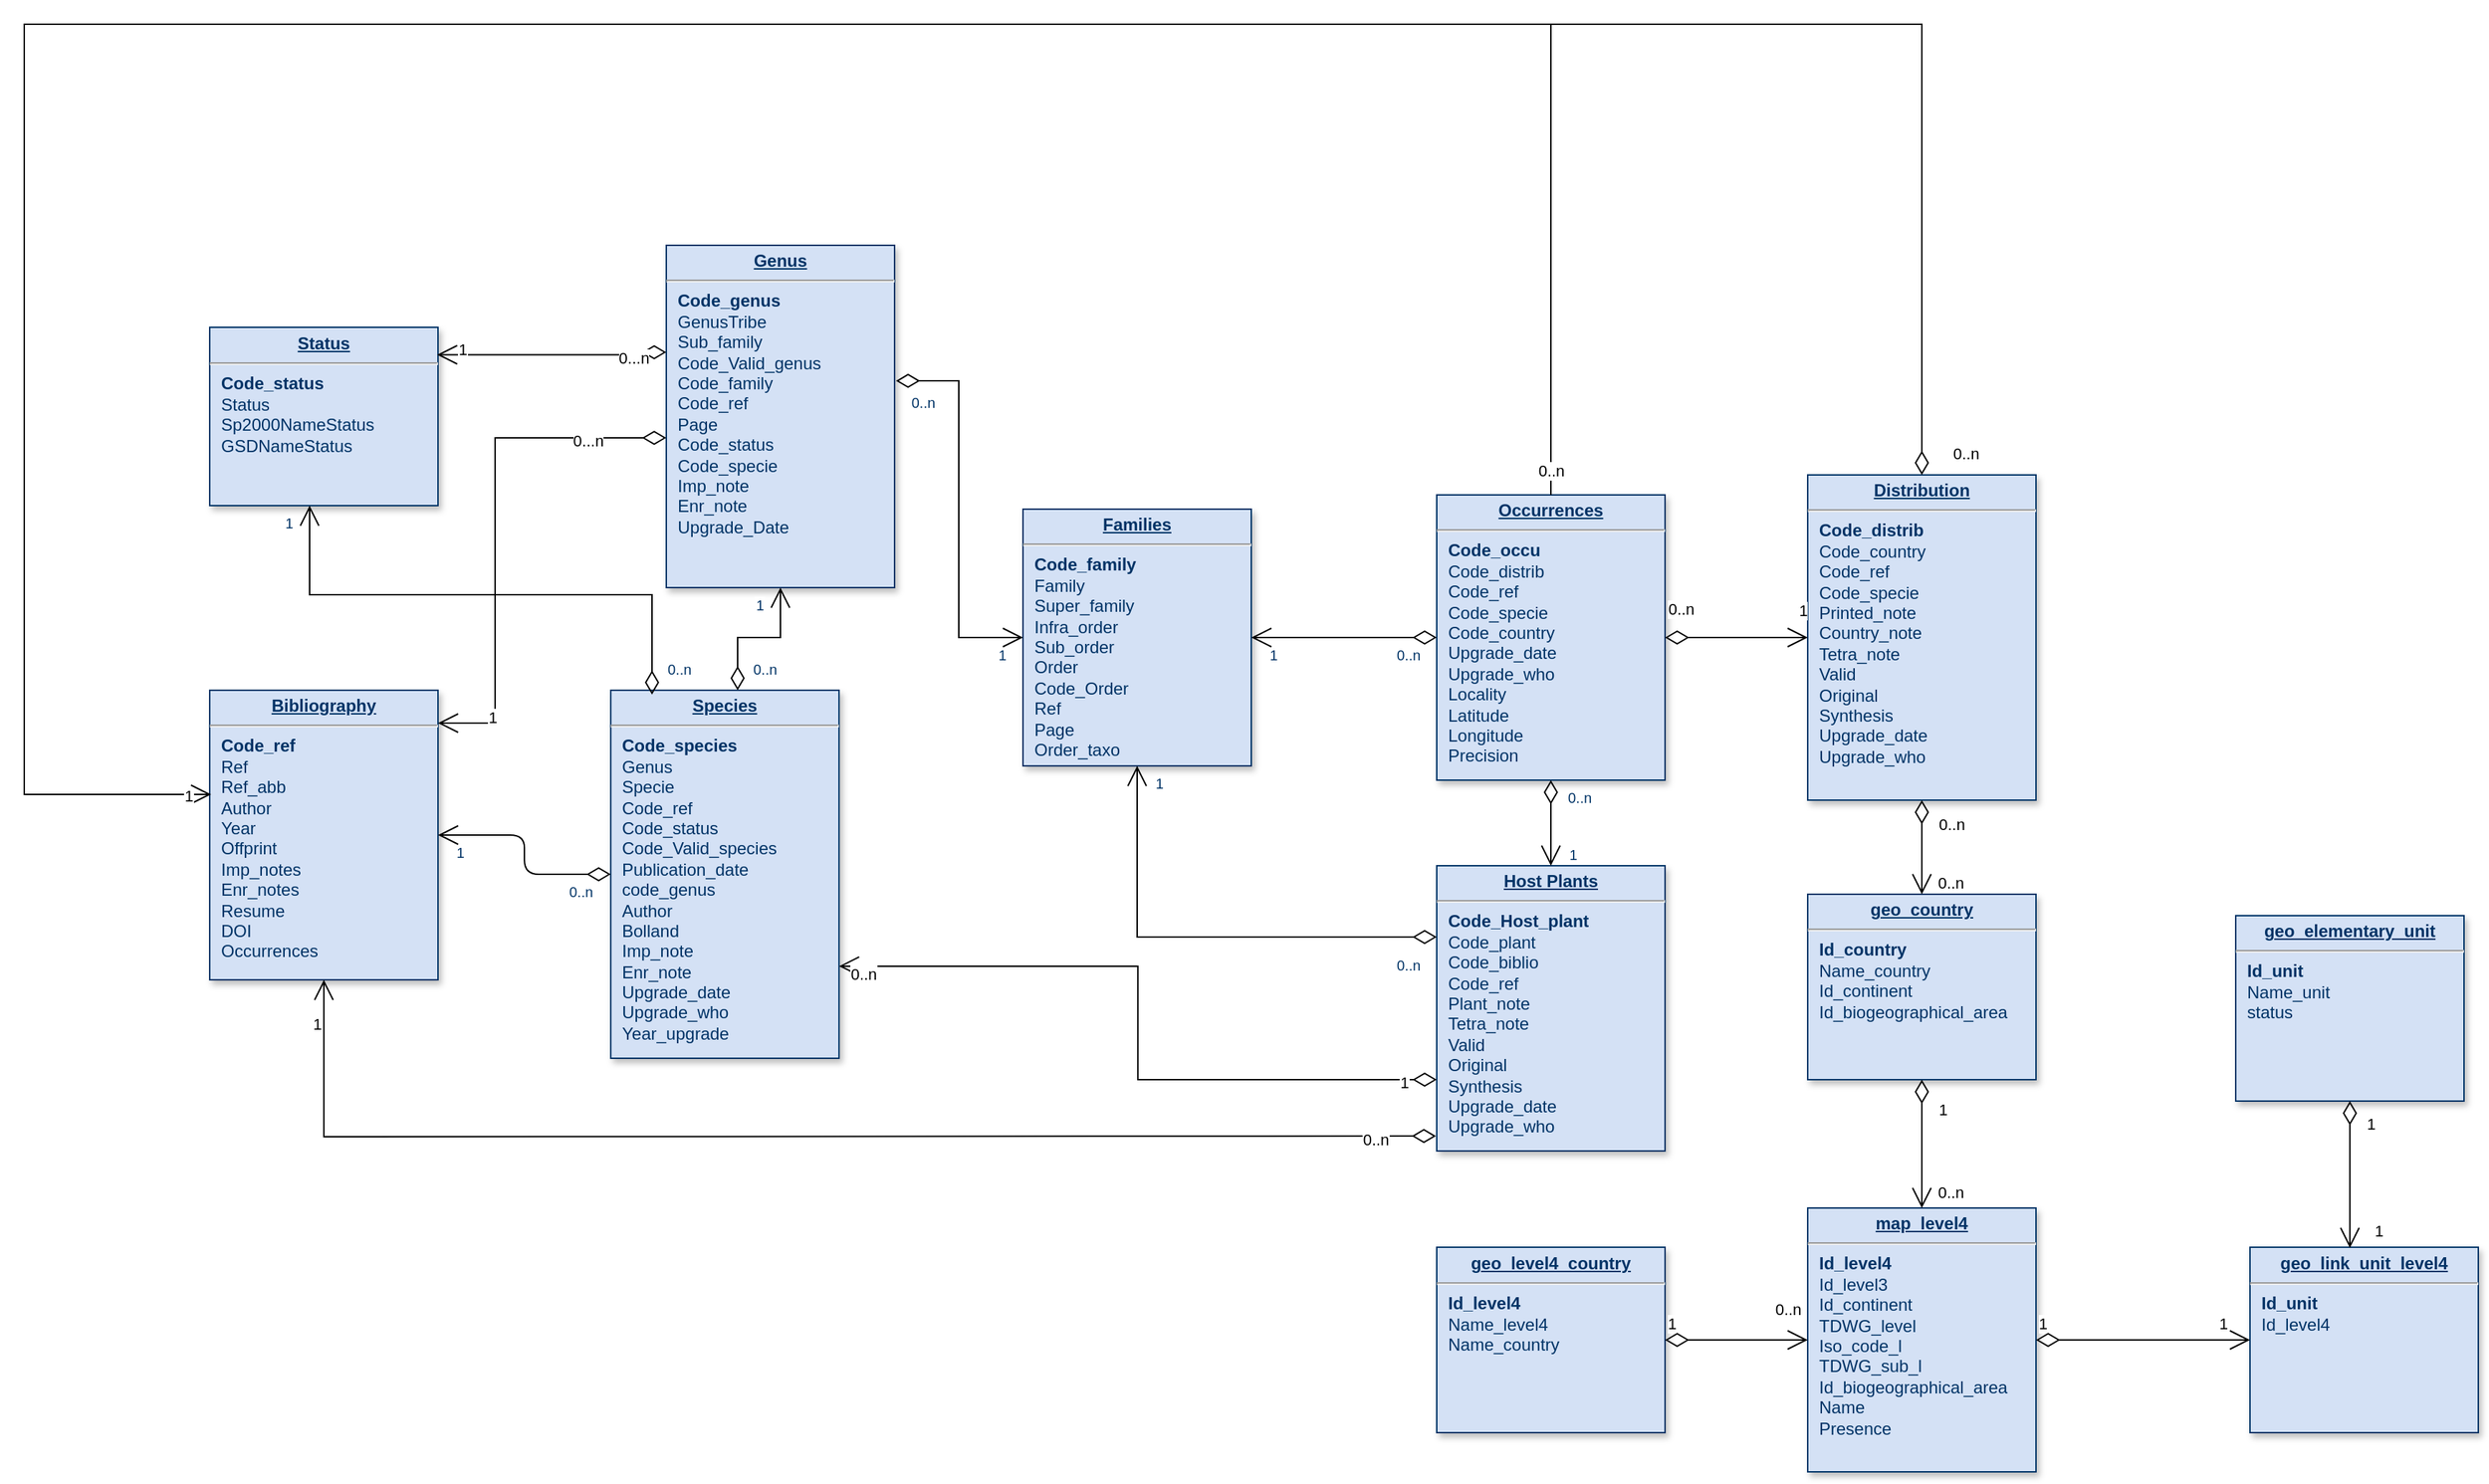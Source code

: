 <mxfile version="18.0.1" type="device"><diagram name="Page-1" id="efa7a0a1-bf9b-a30e-e6df-94a7791c09e9"><mxGraphModel dx="1422" dy="835" grid="1" gridSize="10" guides="1" tooltips="1" connect="1" arrows="1" fold="1" page="1" pageScale="1" pageWidth="826" pageHeight="1169" background="none" math="0" shadow="0"><root><mxCell id="0"/><mxCell id="1" parent="0"/><mxCell id="20" value="&lt;p style=&quot;margin: 0px ; margin-top: 4px ; text-align: center ; text-decoration: underline&quot;&gt;&lt;strong&gt;Status&lt;/strong&gt;&lt;/p&gt;&lt;hr&gt;&lt;p style=&quot;margin: 0px ; margin-left: 8px&quot;&gt;&lt;b&gt;Code_status&lt;/b&gt;&lt;/p&gt;&lt;p style=&quot;margin: 0px ; margin-left: 8px&quot;&gt;Status&lt;/p&gt;&lt;p style=&quot;margin: 0px ; margin-left: 8px&quot;&gt;Sp2000NameStatus&lt;/p&gt;&lt;p style=&quot;margin: 0px ; margin-left: 8px&quot;&gt;GSDNameStatus&lt;/p&gt;" style="verticalAlign=top;align=left;overflow=fill;fontSize=12;fontFamily=Helvetica;html=1;strokeColor=#003366;shadow=1;fillColor=#D4E1F5;fontColor=#003366" parent="1" vertex="1"><mxGeometry x="310.0" y="302.5" width="160" height="125" as="geometry"/></mxCell><mxCell id="22" value="&lt;p style=&quot;margin: 0px ; margin-top: 4px ; text-align: center ; text-decoration: underline&quot;&gt;&lt;b&gt;Families&lt;/b&gt;&lt;/p&gt;&lt;hr&gt;&lt;p style=&quot;margin: 0px ; margin-left: 8px&quot;&gt;&lt;b&gt;Code_family&lt;/b&gt;&lt;/p&gt;&lt;p style=&quot;margin: 0px ; margin-left: 8px&quot;&gt;Family&lt;/p&gt;&lt;p style=&quot;margin: 0px ; margin-left: 8px&quot;&gt;Super_family&lt;/p&gt;&lt;p style=&quot;margin: 0px ; margin-left: 8px&quot;&gt;Infra_order&lt;/p&gt;&lt;p style=&quot;margin: 0px ; margin-left: 8px&quot;&gt;Sub_order&lt;/p&gt;&lt;p style=&quot;margin: 0px ; margin-left: 8px&quot;&gt;Order&lt;/p&gt;&lt;p style=&quot;margin: 0px ; margin-left: 8px&quot;&gt;Code_Order&lt;/p&gt;&lt;p style=&quot;margin: 0px ; margin-left: 8px&quot;&gt;Ref&lt;/p&gt;&lt;p style=&quot;margin: 0px ; margin-left: 8px&quot;&gt;Page&lt;/p&gt;&lt;p style=&quot;margin: 0px ; margin-left: 8px&quot;&gt;Order_taxo&lt;/p&gt;" style="verticalAlign=top;align=left;overflow=fill;fontSize=12;fontFamily=Helvetica;html=1;strokeColor=#003366;shadow=1;fillColor=#D4E1F5;fontColor=#003366" parent="1" vertex="1"><mxGeometry x="880.0" y="430" width="160.0" height="180" as="geometry"/></mxCell><mxCell id="24" value="&lt;p style=&quot;margin: 0px ; margin-top: 4px ; text-align: center ; text-decoration: underline&quot;&gt;&lt;strong&gt;Bibliography&lt;/strong&gt;&lt;/p&gt;&lt;hr&gt;&lt;p style=&quot;margin: 0px ; margin-left: 8px&quot;&gt;&lt;b&gt;Code_ref&lt;/b&gt;&lt;/p&gt;&lt;p style=&quot;margin: 0px ; margin-left: 8px&quot;&gt;Ref&lt;/p&gt;&lt;p style=&quot;margin: 0px ; margin-left: 8px&quot;&gt;Ref_abb&lt;/p&gt;&lt;p style=&quot;margin: 0px ; margin-left: 8px&quot;&gt;Author&lt;/p&gt;&lt;p style=&quot;margin: 0px ; margin-left: 8px&quot;&gt;Year&lt;/p&gt;&lt;p style=&quot;margin: 0px ; margin-left: 8px&quot;&gt;Offprint&lt;/p&gt;&lt;p style=&quot;margin: 0px ; margin-left: 8px&quot;&gt;Imp_notes&lt;/p&gt;&lt;p style=&quot;margin: 0px ; margin-left: 8px&quot;&gt;Enr_notes&lt;/p&gt;&lt;p style=&quot;margin: 0px ; margin-left: 8px&quot;&gt;Resume&lt;/p&gt;&lt;p style=&quot;margin: 0px ; margin-left: 8px&quot;&gt;DOI&lt;/p&gt;&lt;p style=&quot;margin: 0px ; margin-left: 8px&quot;&gt;Occurrences&lt;/p&gt;&lt;p style=&quot;margin: 0px ; margin-left: 8px&quot;&gt;&lt;br&gt;&lt;/p&gt;&lt;p style=&quot;margin: 0px ; margin-left: 8px&quot;&gt;&lt;br&gt;&lt;/p&gt;" style="verticalAlign=top;align=left;overflow=fill;fontSize=12;fontFamily=Helvetica;html=1;strokeColor=#003366;shadow=1;fillColor=#D4E1F5;fontColor=#003366" parent="1" vertex="1"><mxGeometry x="310" y="556.96" width="160" height="203.04" as="geometry"/></mxCell><mxCell id="26" value="&lt;p style=&quot;margin: 0px ; margin-top: 4px ; text-align: center ; text-decoration: underline&quot;&gt;&lt;strong&gt;Host Plants&lt;/strong&gt;&lt;/p&gt;&lt;hr&gt;&lt;p style=&quot;margin: 0px ; margin-left: 8px&quot;&gt;&lt;b&gt;Code_Host_plant&lt;/b&gt;&lt;/p&gt;&lt;p style=&quot;margin: 0px ; margin-left: 8px&quot;&gt;Code_plant&lt;/p&gt;&lt;p style=&quot;margin: 0px ; margin-left: 8px&quot;&gt;Code_biblio&lt;/p&gt;&lt;p style=&quot;margin: 0px ; margin-left: 8px&quot;&gt;Code_ref&lt;/p&gt;&lt;p style=&quot;margin: 0px ; margin-left: 8px&quot;&gt;Plant_note&lt;/p&gt;&lt;p style=&quot;margin: 0px ; margin-left: 8px&quot;&gt;Tetra_note&lt;/p&gt;&lt;p style=&quot;margin: 0px ; margin-left: 8px&quot;&gt;Valid&lt;/p&gt;&lt;p style=&quot;margin: 0px ; margin-left: 8px&quot;&gt;Original&lt;/p&gt;&lt;p style=&quot;margin: 0px ; margin-left: 8px&quot;&gt;Synthesis&lt;/p&gt;&lt;p style=&quot;margin: 0px ; margin-left: 8px&quot;&gt;Upgrade_date&lt;/p&gt;&lt;p style=&quot;margin: 0px ; margin-left: 8px&quot;&gt;Upgrade_who&lt;/p&gt;" style="verticalAlign=top;align=left;overflow=fill;fontSize=12;fontFamily=Helvetica;html=1;strokeColor=#003366;shadow=1;fillColor=#D4E1F5;fontColor=#003366" parent="1" vertex="1"><mxGeometry x="1170" y="680" width="160" height="200" as="geometry"/></mxCell><mxCell id="27" value="&lt;p style=&quot;margin: 0px ; margin-top: 4px ; text-align: center ; text-decoration: underline&quot;&gt;&lt;b&gt;Occurrences&lt;/b&gt;&lt;/p&gt;&lt;hr&gt;&lt;p style=&quot;margin: 0px ; margin-left: 8px&quot;&gt;&lt;b&gt;Code_occu&lt;/b&gt;&lt;/p&gt;&lt;p style=&quot;margin: 0px ; margin-left: 8px&quot;&gt;Code_distrib&lt;/p&gt;&lt;p style=&quot;margin: 0px ; margin-left: 8px&quot;&gt;Code_ref&lt;/p&gt;&lt;p style=&quot;margin: 0px ; margin-left: 8px&quot;&gt;Code_specie&lt;/p&gt;&lt;p style=&quot;margin: 0px ; margin-left: 8px&quot;&gt;Code_country&lt;/p&gt;&lt;p style=&quot;margin: 0px ; margin-left: 8px&quot;&gt;Upgrade_date&lt;/p&gt;&lt;p style=&quot;margin: 0px ; margin-left: 8px&quot;&gt;Upgrade_who&lt;/p&gt;&lt;p style=&quot;margin: 0px ; margin-left: 8px&quot;&gt;Locality&lt;/p&gt;&lt;p style=&quot;margin: 0px ; margin-left: 8px&quot;&gt;Latitude&lt;/p&gt;&lt;p style=&quot;margin: 0px ; margin-left: 8px&quot;&gt;Longitude&lt;/p&gt;&lt;p style=&quot;margin: 0px ; margin-left: 8px&quot;&gt;Precision&lt;/p&gt;&lt;p style=&quot;margin: 0px ; margin-left: 8px&quot;&gt;&lt;br&gt;&lt;/p&gt;" style="verticalAlign=top;align=left;overflow=fill;fontSize=12;fontFamily=Helvetica;html=1;strokeColor=#003366;shadow=1;fillColor=#D4E1F5;fontColor=#003366" parent="1" vertex="1"><mxGeometry x="1170" y="420.0" width="160" height="200" as="geometry"/></mxCell><mxCell id="29" value="&lt;p style=&quot;margin: 0px ; margin-top: 4px ; text-align: center ; text-decoration: underline&quot;&gt;&lt;strong&gt;Species&lt;/strong&gt;&lt;/p&gt;&lt;hr&gt;&lt;p style=&quot;margin: 0px ; margin-left: 8px&quot;&gt;&lt;b&gt;Code_species&lt;/b&gt;&lt;/p&gt;&lt;p style=&quot;margin: 0px ; margin-left: 8px&quot;&gt;Genus&lt;/p&gt;&lt;p style=&quot;margin: 0px ; margin-left: 8px&quot;&gt;Specie&lt;/p&gt;&lt;p style=&quot;margin: 0px ; margin-left: 8px&quot;&gt;Code_ref&lt;/p&gt;&lt;p style=&quot;margin: 0px ; margin-left: 8px&quot;&gt;Code_status&lt;/p&gt;&lt;p style=&quot;margin: 0px ; margin-left: 8px&quot;&gt;Code_Valid_species&lt;/p&gt;&lt;p style=&quot;margin: 0px ; margin-left: 8px&quot;&gt;Publication_date&lt;/p&gt;&lt;p style=&quot;margin: 0px ; margin-left: 8px&quot;&gt;code_genus&lt;/p&gt;&lt;p style=&quot;margin: 0px ; margin-left: 8px&quot;&gt;Author&lt;/p&gt;&lt;p style=&quot;margin: 0px ; margin-left: 8px&quot;&gt;Bolland&lt;/p&gt;&lt;p style=&quot;margin: 0px ; margin-left: 8px&quot;&gt;Imp_note&lt;/p&gt;&lt;p style=&quot;margin: 0px ; margin-left: 8px&quot;&gt;Enr_note&lt;/p&gt;&lt;p style=&quot;margin: 0px ; margin-left: 8px&quot;&gt;Upgrade_date&lt;/p&gt;&lt;p style=&quot;margin: 0px ; margin-left: 8px&quot;&gt;Upgrade_who&lt;/p&gt;&lt;p style=&quot;margin: 0px ; margin-left: 8px&quot;&gt;Year_upgrade&lt;/p&gt;&lt;p style=&quot;margin: 0px ; margin-left: 8px&quot;&gt;&lt;br&gt;&lt;/p&gt;&lt;p style=&quot;margin: 0px ; margin-left: 8px&quot;&gt;&lt;br&gt;&lt;/p&gt;&lt;p style=&quot;margin: 0px ; margin-left: 8px&quot;&gt;&lt;br&gt;&lt;/p&gt;" style="verticalAlign=top;align=left;overflow=fill;fontSize=12;fontFamily=Helvetica;html=1;strokeColor=#003366;shadow=1;fillColor=#D4E1F5;fontColor=#003366" parent="1" vertex="1"><mxGeometry x="591.08" y="556.96" width="160" height="258.04" as="geometry"/></mxCell><mxCell id="48" value="" style="endArrow=open;endSize=12;startArrow=diamondThin;startSize=14;startFill=0;edgeStyle=orthogonalEdgeStyle;exitX=1.006;exitY=0.396;rounded=0;exitDx=0;exitDy=0;exitPerimeter=0;" parent="1" source="RYJZEmV_cYCUUunOQcKN-114" target="22" edge="1"><mxGeometry x="769.36" y="450" as="geometry"><mxPoint x="769.36" y="450" as="sourcePoint"/><mxPoint x="929.36" y="450" as="targetPoint"/></mxGeometry></mxCell><mxCell id="49" value="0..n" style="resizable=0;align=left;verticalAlign=top;labelBackgroundColor=#ffffff;fontSize=10;strokeColor=#003366;shadow=1;fillColor=#D4E1F5;fontColor=#003366" parent="48" connectable="0" vertex="1"><mxGeometry x="-1" relative="1" as="geometry"><mxPoint x="8.92" y="3.04" as="offset"/></mxGeometry></mxCell><mxCell id="50" value="1" style="resizable=0;align=right;verticalAlign=top;labelBackgroundColor=#ffffff;fontSize=10;strokeColor=#003366;shadow=1;fillColor=#D4E1F5;fontColor=#003366" parent="48" connectable="0" vertex="1"><mxGeometry x="1" relative="1" as="geometry"><mxPoint x="-10" as="offset"/></mxGeometry></mxCell><mxCell id="54" value="" style="endArrow=open;endSize=12;startArrow=diamondThin;startSize=14;startFill=0;edgeStyle=orthogonalEdgeStyle;exitX=0;exitY=0.25;rounded=0" parent="1" source="26" target="22" edge="1"><mxGeometry x="1209.36" y="170" as="geometry"><mxPoint x="1209.36" y="170" as="sourcePoint"/><mxPoint x="1369.36" y="170" as="targetPoint"/></mxGeometry></mxCell><mxCell id="55" value="0..n" style="resizable=0;align=left;verticalAlign=top;labelBackgroundColor=#ffffff;fontSize=10;strokeColor=#003366;shadow=1;fillColor=#D4E1F5;fontColor=#003366" parent="54" connectable="0" vertex="1"><mxGeometry x="-1" relative="1" as="geometry"><mxPoint x="-30" y="7.5" as="offset"/></mxGeometry></mxCell><mxCell id="56" value="1" style="resizable=0;align=right;verticalAlign=top;labelBackgroundColor=#ffffff;fontSize=10;strokeColor=#003366;shadow=1;fillColor=#D4E1F5;fontColor=#003366" parent="54" connectable="0" vertex="1"><mxGeometry x="1" relative="1" as="geometry"><mxPoint x="20" as="offset"/></mxGeometry></mxCell><mxCell id="57" value="" style="endArrow=open;endSize=12;startArrow=diamondThin;startSize=14;startFill=0;edgeStyle=orthogonalEdgeStyle" parent="1" source="27" target="26" edge="1"><mxGeometry x="1269.36" y="180" as="geometry"><mxPoint x="1269.36" y="180" as="sourcePoint"/><mxPoint x="1429.36" y="180" as="targetPoint"/></mxGeometry></mxCell><mxCell id="58" value="0..n" style="resizable=0;align=left;verticalAlign=top;labelBackgroundColor=#ffffff;fontSize=10;strokeColor=#003366;shadow=1;fillColor=#D4E1F5;fontColor=#003366" parent="57" connectable="0" vertex="1"><mxGeometry x="-1" relative="1" as="geometry"><mxPoint x="10" as="offset"/></mxGeometry></mxCell><mxCell id="59" value="1" style="resizable=0;align=right;verticalAlign=top;labelBackgroundColor=#ffffff;fontSize=10;strokeColor=#003366;shadow=1;fillColor=#D4E1F5;fontColor=#003366" parent="57" connectable="0" vertex="1"><mxGeometry x="1" relative="1" as="geometry"><mxPoint x="20" y="-20" as="offset"/></mxGeometry></mxCell><mxCell id="84" value="" style="endArrow=open;endSize=12;startArrow=diamondThin;startSize=14;startFill=0;edgeStyle=orthogonalEdgeStyle" parent="1" source="27" target="22" edge="1"><mxGeometry x="1389.36" y="130" as="geometry"><mxPoint x="1389.36" y="130" as="sourcePoint"/><mxPoint x="1549.36" y="130" as="targetPoint"/></mxGeometry></mxCell><mxCell id="85" value="0..n" style="resizable=0;align=left;verticalAlign=top;labelBackgroundColor=#ffffff;fontSize=10;strokeColor=#003366;shadow=1;fillColor=#D4E1F5;fontColor=#003366" parent="84" connectable="0" vertex="1"><mxGeometry x="-1" relative="1" as="geometry"><mxPoint x="-30" as="offset"/></mxGeometry></mxCell><mxCell id="86" value="1" style="resizable=0;align=right;verticalAlign=top;labelBackgroundColor=#ffffff;fontSize=10;strokeColor=#003366;shadow=1;fillColor=#D4E1F5;fontColor=#003366" parent="84" connectable="0" vertex="1"><mxGeometry x="1" relative="1" as="geometry"><mxPoint x="20" y="2.728e-13" as="offset"/></mxGeometry></mxCell><mxCell id="99" value="" style="endArrow=open;endSize=12;startArrow=diamondThin;startSize=14;startFill=0;edgeStyle=orthogonalEdgeStyle" parent="1" source="29" target="24" edge="1"><mxGeometry x="369.36" y="360" as="geometry"><mxPoint x="369.36" y="360" as="sourcePoint"/><mxPoint x="529.36" y="360" as="targetPoint"/><Array as="points"/></mxGeometry></mxCell><mxCell id="100" value="0..n" style="resizable=0;align=left;verticalAlign=top;labelBackgroundColor=#ffffff;fontSize=10;strokeColor=#003366;shadow=1;fillColor=#D4E1F5;fontColor=#003366" parent="99" connectable="0" vertex="1"><mxGeometry x="-1" relative="1" as="geometry"><mxPoint x="-31.08" as="offset"/></mxGeometry></mxCell><mxCell id="101" value="1" style="resizable=0;align=right;verticalAlign=top;labelBackgroundColor=#ffffff;fontSize=10;strokeColor=#003366;shadow=1;fillColor=#D4E1F5;fontColor=#003366" parent="99" connectable="0" vertex="1"><mxGeometry x="1" relative="1" as="geometry"><mxPoint x="20.0" y="1.895e-13" as="offset"/></mxGeometry></mxCell><mxCell id="RYJZEmV_cYCUUunOQcKN-114" value="&lt;p style=&quot;margin: 0px ; margin-top: 4px ; text-align: center ; text-decoration: underline&quot;&gt;&lt;b&gt;Genus&lt;/b&gt;&lt;/p&gt;&lt;hr&gt;&lt;p style=&quot;margin: 0px ; margin-left: 8px&quot;&gt;&lt;b&gt;Code_genus&lt;/b&gt;&lt;/p&gt;&lt;p style=&quot;margin: 0px ; margin-left: 8px&quot;&gt;&lt;span style=&quot;background-color: initial;&quot;&gt;GenusTribe&lt;/span&gt;&lt;br&gt;&lt;/p&gt;&lt;p style=&quot;margin: 0px ; margin-left: 8px&quot;&gt;Sub_family&lt;/p&gt;&lt;p style=&quot;margin: 0px ; margin-left: 8px&quot;&gt;Code_Valid_genus&lt;/p&gt;&lt;p style=&quot;margin: 0px ; margin-left: 8px&quot;&gt;Code_family&lt;/p&gt;&lt;p style=&quot;margin: 0px ; margin-left: 8px&quot;&gt;Code_ref&lt;/p&gt;&lt;p style=&quot;margin: 0px ; margin-left: 8px&quot;&gt;Page&lt;/p&gt;&lt;p style=&quot;margin: 0px ; margin-left: 8px&quot;&gt;Code_status&lt;/p&gt;&lt;p style=&quot;margin: 0px ; margin-left: 8px&quot;&gt;Code_specie&lt;/p&gt;&lt;p style=&quot;margin: 0px ; margin-left: 8px&quot;&gt;Imp_note&lt;/p&gt;&lt;p style=&quot;margin: 0px ; margin-left: 8px&quot;&gt;Enr_note&lt;/p&gt;&lt;p style=&quot;margin: 0px ; margin-left: 8px&quot;&gt;Upgrade_Date&lt;/p&gt;" style="verticalAlign=top;align=left;overflow=fill;fontSize=12;fontFamily=Helvetica;html=1;strokeColor=#003366;shadow=1;fillColor=#D4E1F5;fontColor=#003366" parent="1" vertex="1"><mxGeometry x="630" y="245" width="160" height="240" as="geometry"/></mxCell><mxCell id="RYJZEmV_cYCUUunOQcKN-115" value="&lt;p style=&quot;margin: 0px ; margin-top: 4px ; text-align: center ; text-decoration: underline&quot;&gt;&lt;strong&gt;Distribution&lt;/strong&gt;&lt;/p&gt;&lt;hr&gt;&lt;p style=&quot;margin: 0px ; margin-left: 8px&quot;&gt;&lt;b&gt;Code_distrib&lt;/b&gt;&lt;/p&gt;&lt;p style=&quot;margin: 0px ; margin-left: 8px&quot;&gt;Code_country&lt;/p&gt;&lt;p style=&quot;margin: 0px ; margin-left: 8px&quot;&gt;Code_ref&lt;/p&gt;&lt;p style=&quot;margin: 0px ; margin-left: 8px&quot;&gt;Code_specie&lt;/p&gt;&lt;p style=&quot;margin: 0px ; margin-left: 8px&quot;&gt;Printed_note&lt;/p&gt;&lt;p style=&quot;margin: 0px ; margin-left: 8px&quot;&gt;Country_note&lt;/p&gt;&lt;p style=&quot;margin: 0px ; margin-left: 8px&quot;&gt;Tetra_note&lt;/p&gt;&lt;p style=&quot;margin: 0px ; margin-left: 8px&quot;&gt;Valid&lt;/p&gt;&lt;p style=&quot;margin: 0px ; margin-left: 8px&quot;&gt;Original&lt;/p&gt;&lt;p style=&quot;margin: 0px ; margin-left: 8px&quot;&gt;Synthesis&lt;/p&gt;&lt;p style=&quot;margin: 0px ; margin-left: 8px&quot;&gt;Upgrade_date&lt;/p&gt;&lt;p style=&quot;margin: 0px ; margin-left: 8px&quot;&gt;Upgrade_who&lt;/p&gt;&lt;p style=&quot;margin: 0px ; margin-left: 8px&quot;&gt;&lt;br&gt;&lt;/p&gt;&lt;p style=&quot;margin: 0px ; margin-left: 8px&quot;&gt;&lt;br&gt;&lt;/p&gt;&lt;p style=&quot;margin: 0px ; margin-left: 8px&quot;&gt;&lt;br&gt;&lt;/p&gt;" style="verticalAlign=top;align=left;overflow=fill;fontSize=12;fontFamily=Helvetica;html=1;strokeColor=#003366;shadow=1;fillColor=#D4E1F5;fontColor=#003366" parent="1" vertex="1"><mxGeometry x="1430" y="405.98" width="160" height="228.04" as="geometry"/></mxCell><mxCell id="nvxWOR--ir8V7p7Pud0f-117" value="" style="endArrow=open;endSize=12;startArrow=diamondThin;startSize=14;startFill=0;edgeStyle=orthogonalEdgeStyle;rounded=0;entryX=0.5;entryY=1;entryDx=0;entryDy=0;" parent="1" source="29" target="RYJZEmV_cYCUUunOQcKN-114" edge="1"><mxGeometry x="624.87" y="410.49" as="geometry"><mxPoint x="680" y="540" as="sourcePoint"/><mxPoint x="735.51" y="480.49" as="targetPoint"/><Array as="points"><mxPoint x="680" y="520"/><mxPoint x="710" y="520"/></Array></mxGeometry></mxCell><mxCell id="nvxWOR--ir8V7p7Pud0f-118" value="0..n" style="resizable=0;align=left;verticalAlign=top;labelBackgroundColor=#ffffff;fontSize=10;strokeColor=#003366;shadow=1;fillColor=#D4E1F5;fontColor=#003366" parent="nvxWOR--ir8V7p7Pud0f-117" connectable="0" vertex="1"><mxGeometry x="-1" relative="1" as="geometry"><mxPoint x="9" y="-27" as="offset"/></mxGeometry></mxCell><mxCell id="nvxWOR--ir8V7p7Pud0f-119" value="1" style="resizable=0;align=right;verticalAlign=top;labelBackgroundColor=#ffffff;fontSize=10;strokeColor=#003366;shadow=1;fillColor=#D4E1F5;fontColor=#003366" parent="nvxWOR--ir8V7p7Pud0f-117" connectable="0" vertex="1"><mxGeometry x="1" relative="1" as="geometry"><mxPoint x="-10" as="offset"/></mxGeometry></mxCell><mxCell id="nvxWOR--ir8V7p7Pud0f-120" value="" style="endArrow=open;endSize=12;startArrow=diamondThin;startSize=14;startFill=0;edgeStyle=orthogonalEdgeStyle;rounded=0;" parent="1" target="20" edge="1"><mxGeometry x="634.87" y="420.49" as="geometry"><mxPoint x="620" y="560" as="sourcePoint"/><mxPoint x="380" y="440" as="targetPoint"/><Array as="points"><mxPoint x="620" y="490"/><mxPoint x="380" y="490"/></Array></mxGeometry></mxCell><mxCell id="nvxWOR--ir8V7p7Pud0f-121" value="0..n" style="resizable=0;align=left;verticalAlign=top;labelBackgroundColor=#ffffff;fontSize=10;strokeColor=#003366;shadow=1;fillColor=#D4E1F5;fontColor=#003366" parent="nvxWOR--ir8V7p7Pud0f-120" connectable="0" vertex="1"><mxGeometry x="-1" relative="1" as="geometry"><mxPoint x="9" y="-30" as="offset"/></mxGeometry></mxCell><mxCell id="nvxWOR--ir8V7p7Pud0f-122" value="1" style="resizable=0;align=right;verticalAlign=top;labelBackgroundColor=#ffffff;fontSize=10;strokeColor=#003366;shadow=1;fillColor=#D4E1F5;fontColor=#003366" parent="nvxWOR--ir8V7p7Pud0f-120" connectable="0" vertex="1"><mxGeometry x="1" relative="1" as="geometry"><mxPoint x="-10" as="offset"/></mxGeometry></mxCell><mxCell id="nvxWOR--ir8V7p7Pud0f-124" value="" style="endArrow=open;html=1;endSize=12;startArrow=diamondThin;startSize=14;startFill=0;edgeStyle=orthogonalEdgeStyle;align=left;verticalAlign=bottom;rounded=0;" parent="1" target="24" edge="1"><mxGeometry x="-1" y="3" relative="1" as="geometry"><mxPoint x="630" y="380" as="sourcePoint"/><mxPoint x="510" y="580" as="targetPoint"/><Array as="points"><mxPoint x="630" y="380"/><mxPoint x="510" y="380"/><mxPoint x="510" y="580"/></Array></mxGeometry></mxCell><mxCell id="nvxWOR--ir8V7p7Pud0f-125" value="1" style="edgeLabel;html=1;align=center;verticalAlign=middle;resizable=0;points=[];" parent="nvxWOR--ir8V7p7Pud0f-124" vertex="1" connectable="0"><mxGeometry x="0.793" y="-4" relative="1" as="geometry"><mxPoint as="offset"/></mxGeometry></mxCell><mxCell id="nvxWOR--ir8V7p7Pud0f-126" value="0...n" style="edgeLabel;html=1;align=center;verticalAlign=middle;resizable=0;points=[];" parent="nvxWOR--ir8V7p7Pud0f-124" vertex="1" connectable="0"><mxGeometry x="-0.694" y="2" relative="1" as="geometry"><mxPoint as="offset"/></mxGeometry></mxCell><mxCell id="nvxWOR--ir8V7p7Pud0f-127" value="&lt;p style=&quot;margin: 0px ; margin-top: 4px ; text-align: center ; text-decoration: underline&quot;&gt;&lt;strong&gt;geo_level4_country&lt;/strong&gt;&lt;/p&gt;&lt;hr&gt;&lt;p style=&quot;margin: 0px ; margin-left: 8px&quot;&gt;&lt;b&gt;Id_level4&lt;/b&gt;&lt;/p&gt;&lt;p style=&quot;margin: 0px ; margin-left: 8px&quot;&gt;Name_level4&lt;/p&gt;&lt;p style=&quot;margin: 0px ; margin-left: 8px&quot;&gt;&lt;span style=&quot;background-color: initial;&quot;&gt;Name_country&lt;/span&gt;&lt;span style=&quot;background-color: initial; color: rgba(0, 0, 0, 0); font-family: monospace; font-size: 0px;&quot;&gt;n3CmxGraphModel%3E%3Croot%3E%3CmxCell%20id%3D%220%22%2F%3E%3CmxCell%20id%3D%221%22%20parent%3D%220%22%2F%3E%3CmxCell%20id%3D%222%22%20value%3D%22%26lt%3Bp%20style%3D%26quot%3Bmargin%3A%200px%20%3B%20margin-top%3A%204px%20%3B%20text-align%3A%20center%20%3B%20text-decoration%3A%20underline%26quot%3B%26gt%3B%26lt%3Bstrong%26gt%3BDistribution%26lt%3B%2Fstrong%26gt%3B%26lt%3B%2Fp%26gt%3B%26lt%3Bhr%26gt%3B%26lt%3Bp%20style%3D%26quot%3Bmargin%3A%200px%20%3B%20margin-left%3A%208px%26quot%3B%26gt%3B%26lt%3Bb%26gt%3BCode_distrib%26lt%3B%2Fb%26gt%3B%26lt%3B%2Fp%26gt%3B%26lt%3Bp%20style%3D%26quot%3Bmargin%3A%200px%20%3B%20margin-left%3A%208px%26quot%3B%26gt%3BCode_country%26lt%3B%2Fp%26gt%3B%26lt%3Bp%20style%3D%26quot%3Bmargin%3A%200px%20%3B%20margin-left%3A%208px%26quot%3B%26gt%3BCode_ref%26lt%3B%2Fp%26gt%3B%26lt%3Bp%20style%3D%26quot%3Bmargin%3A%200px%20%3B%20margin-left%3A%208px%26quot%3B%26gt%3BCode_specie%26lt%3B%2Fp%26gt%3B%26lt%3Bp%20style%3D%26quot%3Bmargin%3A%200px%20%3B%20margin-left%3A%208px%26quot%3B%26gt%3BPrinted_note%26lt%3B%2Fp%26gt%3B%26lt%3Bp%20style%3D%26quot%3Bmargin%3A%200px%20%3B%20margin-left%3A%208px%26quot%3B%26gt%3BCountry_note%26lt%3B%2Fp%26gt%3B%26lt%3Bp%20style%3D%26quot%3Bmargin%3A%200px%20%3B%20margin-left%3A%208px%26quot%3B%26gt%3BTetra_note%26lt%3B%2Fp%26gt%3B%26lt%3Bp%20style%3D%26quot%3Bmargin%3A%200px%20%3B%20margin-left%3A%208px%26quot%3B%26gt%3BValid%26lt%3B%2Fp%26gt%3B%26lt%3Bp%20style%3D%26quot%3Bmargin%3A%200px%20%3B%20margin-left%3A%208px%26quot%3B%26gt%3BOriginal%26lt%3B%2Fp%26gt%3B%26lt%3Bp%20style%3D%26quot%3Bmargin%3A%200px%20%3B%20margin-left%3A%208px%26quot%3B%26gt%3BSynthesis%26lt%3B%2Fp%26gt%3B%26lt%3Bp%20style%3D%26quot%3Bmargin%3A%200px%20%3B%20margin-left%3A%208px%26quot%3B%26gt%3BUpgrade_date%26lt%3B%2Fp%26gt%3B%26lt%3Bp%20style%3D%26quot%3Bmargin%3A%200px%20%3B%20margin-left%3A%208px%26quot%3B%26gt%3BUpgrade_who%26lt%3B%2Fp%26gt%3B%26lt%3Bp%20style%3D%26quot%3Bmargin%3A%200px%20%3B%20margin-left%3A%208px%26quot%3B%26gt%3B%26lt%3Bbr%26gt%3B%26lt%3B%2Fp%26gt%3B%26lt%3Bp%20style%3D%26quot%3Bmargin%3A%200px%20%3B%20margin-left%3A%208px%26quot%3B%26gt%3B%26lt%3Bbr%26gt%3B%26lt%3B%2Fp%26gt%3B%26lt%3Bp%20style%3D%26quot%3Bmargin%3A%200px%20%3B%20margin-left%3A%208px%26quot%3B%26gt%3B%26lt%3Bbr%26gt%3B%26lt%3B%2Fp%26gt%3B%22%20style%3D%22verticalAlign%3Dtop%3Balign%3Dleft%3Boverflow%3Dfill%3BfontSize%3D12%3BfontFamily%3DHelvetica%3Bhtml%3D1%3BstrokeColor%3D%23003366%3Bshadow%3D1%3BfillColor%3D%23D4E1F5%3BfontColor%3D%23003366%22%20vertex%3D%221%22%20parent%3D%221%22%3E%3CmxGeometry%20x%3D%22780%22%20y%3D%22880%22%20width%3D%22160%22%20height%3D%22228.04%22%20as%3D%22geometry%22%2F%3E%3C%2FmxCell%3E%3C%2Froot%3E%3C%2FmxGraphModel%3&lt;/span&gt;&lt;br&gt;&lt;/p&gt;&lt;p style=&quot;margin: 0px ; margin-left: 8px&quot;&gt;&lt;br&gt;&lt;/p&gt;&lt;p style=&quot;margin: 0px ; margin-left: 8px&quot;&gt;&lt;br&gt;&lt;/p&gt;&lt;p style=&quot;margin: 0px ; margin-left: 8px&quot;&gt;&lt;br&gt;&lt;/p&gt;" style="verticalAlign=top;align=left;overflow=fill;fontSize=12;fontFamily=Helvetica;html=1;strokeColor=#003366;shadow=1;fillColor=#D4E1F5;fontColor=#003366" parent="1" vertex="1"><mxGeometry x="1170" y="947.5" width="160" height="130" as="geometry"/></mxCell><mxCell id="nvxWOR--ir8V7p7Pud0f-128" value="&lt;p style=&quot;margin: 0px ; margin-top: 4px ; text-align: center ; text-decoration: underline&quot;&gt;&lt;strong&gt;geo_country&lt;/strong&gt;&lt;/p&gt;&lt;hr&gt;&lt;p style=&quot;margin: 0px ; margin-left: 8px&quot;&gt;&lt;b&gt;Id_country&lt;/b&gt;&lt;/p&gt;&lt;p style=&quot;margin: 0px ; margin-left: 8px&quot;&gt;&lt;span style=&quot;background-color: initial;&quot;&gt;Name_country&lt;/span&gt;&lt;span style=&quot;background-color: initial; color: rgba(0, 0, 0, 0); font-family: monospace; font-size: 0px;&quot;&gt;n3CmxGraphModel%3E%3Croot%3E%3CmxCell%20id%3D%220%22%2F%3E%3CmxCell%20id%3D%221%22%20parent%3D%220%22%2F%3E%3CmxCell%20id%3D%222%22%20value%3D%22%26lt%3Bp%20style%3D%26quot%3Bmargin%3A%200px%20%3B%20margin-top%3A%204px%20%3B%20text-align%3A%20center%20%3B%20text-decoration%3A%20underline%26quot%3B%26gt%3B%26lt%3Bstrong%26gt%3BDistribution%26lt%3B%2Fstrong%26gt%3B%26lt%3B%2Fp%26gt%3B%26lt%3Bhr%26gt%3B%26lt%3Bp%20style%3D%26quot%3Bmargin%3A%200px%20%3B%20margin-left%3A%208px%26quot%3B%26gt%3B%26lt%3Bb%26gt%3BCode_distrib%26lt%3B%2Fb%26gt%3B%26lt%3B%2Fp%26gt%3B%26lt%3Bp%20style%3D%26quot%3Bmargin%3A%200px%20%3B%20margin-left%3A%208px%26quot%3B%26gt%3BCode_country%26lt%3B%2Fp%26gt%3B%26lt%3Bp%20style%3D%26quot%3Bmargin%3A%200px%20%3B%20margin-left%3A%208px%26quot%3B%26gt%3BCode_ref%26lt%3B%2Fp%26gt%3B%26lt%3Bp%20style%3D%26quot%3Bmargin%3A%200px%20%3B%20margin-left%3A%208px%26quot%3B%26gt%3BCode_specie%26lt%3B%2Fp%26gt%3B%26lt%3Bp%20style%3D%26quot%3Bmargin%3A%200px%20%3B%20margin-left%3A%208px%26quot%3B%26gt%3BPrinted_note%26lt%3B%2Fp%26gt%3B%26lt%3Bp%20style%3D%26quot%3Bmargin%3A%200px%20%3B%20margin-left%3A%208px%26quot%3B%26gt%3BCountry_note%26lt%3B%2Fp%26gt%3B%26lt%3Bp%20style%3D%26quot%3Bmargin%3A%200px%20%3B%20margin-left%3A%208px%26quot%3B%26gt%3BTetra_note%26lt%3B%2Fp%26gt%3B%26lt%3Bp%20style%3D%26quot%3Bmargin%3A%200px%20%3B%20margin-left%3A%208px%26quot%3B%26gt%3BValid%26lt%3B%2Fp%26gt%3B%26lt%3Bp%20style%3D%26quot%3Bmargin%3A%200px%20%3B%20margin-left%3A%208px%26quot%3B%26gt%3BOriginal%26lt%3B%2Fp%26gt%3B%26lt%3Bp%20style%3D%26quot%3Bmargin%3A%200px%20%3B%20margin-left%3A%208px%26quot%3B%26gt%3BSynthesis%26lt%3B%2Fp%26gt%3B%26lt%3Bp%20style%3D%26quot%3Bmargin%3A%200px%20%3B%20margin-left%3A%208px%26quot%3B%26gt%3BUpgrade_date%26lt%3B%2Fp%26gt%3B%26lt%3Bp%20style%3D%26quot%3Bmargin%3A%200px%20%3B%20margin-left%3A%208px%26quot%3B%26gt%3BUpgrade_who%26lt%3B%2Fp%26gt%3B%26lt%3Bp%20style%3D%26quot%3Bmargin%3A%200px%20%3B%20margin-left%3A%208px%26quot%3B%26gt%3B%26lt%3Bbr%26gt%3B%26lt%3B%2Fp%26gt%3B%26lt%3Bp%20style%3D%26quot%3Bmargin%3A%200px%20%3B%20margin-left%3A%208px%26quot%3B%26gt%3B%26lt%3Bbr%26gt%3B%26lt%3B%2Fp%26gt%3B%26lt%3Bp%20style%3D%26quot%3Bmargin%3A%200px%20%3B%20margin-left%3A%208px%26quot%3B%26gt%3B%26lt%3Bbr%26gt%3B%26lt%3B%2Fp%26gt%3B%22%20style%3D%22verticalAlign%3Dtop%3Balign%3Dleft%3Boverflow%3Dfill%3BfontSize%3D12%3BfontFamily%3DHelvetica%3Bhtml%3D1%3BstrokeColor%3D%23003366%3Bshadow%3D1%3BfillColor%3D%23D4E1F5%3BfontColor%3D%23003366%22%20vertex%3D%221%22%20parent%3D%221%22%3E%3CmxGeometry%20x%3D%22780%22%20y%3D%22880%22%20width%3D%22160%22%20height%3D%22228.04%22%20as%3D%22geometry%22%2F%3E%3C%2FmxCell%3E%3C%2Froot%3E%3C%2FmxGraphModel%3&lt;/span&gt;&lt;br&gt;&lt;/p&gt;&lt;p style=&quot;margin: 0px ; margin-left: 8px&quot;&gt;Id_continent&lt;/p&gt;&lt;p style=&quot;margin: 0px ; margin-left: 8px&quot;&gt;Id_biogeographical_area&lt;/p&gt;" style="verticalAlign=top;align=left;overflow=fill;fontSize=12;fontFamily=Helvetica;html=1;strokeColor=#003366;shadow=1;fillColor=#D4E1F5;fontColor=#003366" parent="1" vertex="1"><mxGeometry x="1430" y="700" width="160" height="130" as="geometry"/></mxCell><mxCell id="nvxWOR--ir8V7p7Pud0f-129" value="&lt;p style=&quot;margin: 0px ; margin-top: 4px ; text-align: center ; text-decoration: underline&quot;&gt;&lt;strong&gt;geo_elementary_unit&lt;/strong&gt;&lt;/p&gt;&lt;hr&gt;&lt;p style=&quot;margin: 0px ; margin-left: 8px&quot;&gt;&lt;b&gt;Id_unit&lt;/b&gt;&lt;/p&gt;&lt;p style=&quot;margin: 0px ; margin-left: 8px&quot;&gt;Name_unit&lt;/p&gt;&lt;p style=&quot;margin: 0px ; margin-left: 8px&quot;&gt;&lt;span style=&quot;background-color: initial;&quot;&gt;status&lt;/span&gt;&lt;span style=&quot;background-color: initial; color: rgba(0, 0, 0, 0); font-family: monospace; font-size: 0px;&quot;&gt;n3CmxGraphModel%3E%3Croot%3E%3CmxCell%20id%3D%220%22%2F%3E%3CmxCell%20id%3D%221%22%20parent%3D%220%22%2F%3E%3CmxCell%20id%3D%222%22%20value%3D%22%26lt%3Bp%20style%3D%26quot%3Bmargin%3A%200px%20%3B%20margin-top%3A%204px%20%3B%20text-align%3A%20center%20%3B%20text-decoration%3A%20underline%26quot%3B%26gt%3B%26lt%3Bstrong%26gt%3BDistribution%26lt%3B%2Fstrong%26gt%3B%26lt%3B%2Fp%26gt%3B%26lt%3Bhr%26gt%3B%26lt%3Bp%20style%3D%26quot%3Bmargin%3A%200px%20%3B%20margin-left%3A%208px%26quot%3B%26gt%3B%26lt%3Bb%26gt%3BCode_distrib%26lt%3B%2Fb%26gt%3B%26lt%3B%2Fp%26gt%3B%26lt%3Bp%20style%3D%26quot%3Bmargin%3A%200px%20%3B%20margin-left%3A%208px%26quot%3B%26gt%3BCode_country%26lt%3B%2Fp%26gt%3B%26lt%3Bp%20style%3D%26quot%3Bmargin%3A%200px%20%3B%20margin-left%3A%208px%26quot%3B%26gt%3BCode_ref%26lt%3B%2Fp%26gt%3B%26lt%3Bp%20style%3D%26quot%3Bmargin%3A%200px%20%3B%20margin-left%3A%208px%26quot%3B%26gt%3BCode_specie%26lt%3B%2Fp%26gt%3B%26lt%3Bp%20style%3D%26quot%3Bmargin%3A%200px%20%3B%20margin-left%3A%208px%26quot%3B%26gt%3BPrinted_note%26lt%3B%2Fp%26gt%3B%26lt%3Bp%20style%3D%26quot%3Bmargin%3A%200px%20%3B%20margin-left%3A%208px%26quot%3B%26gt%3BCountry_note%26lt%3B%2Fp%26gt%3B%26lt%3Bp%20style%3D%26quot%3Bmargin%3A%200px%20%3B%20margin-left%3A%208px%26quot%3B%26gt%3BTetra_note%26lt%3B%2Fp%26gt%3B%26lt%3Bp%20style%3D%26quot%3Bmargin%3A%200px%20%3B%20margin-left%3A%208px%26quot%3B%26gt%3BValid%26lt%3B%2Fp%26gt%3B%26lt%3Bp%20style%3D%26quot%3Bmargin%3A%200px%20%3B%20margin-left%3A%208px%26quot%3B%26gt%3BOriginal%26lt%3B%2Fp%26gt%3B%26lt%3Bp%20style%3D%26quot%3Bmargin%3A%200px%20%3B%20margin-left%3A%208px%26quot%3B%26gt%3BSynthesis%26lt%3B%2Fp%26gt%3B%26lt%3Bp%20style%3D%26quot%3Bmargin%3A%200px%20%3B%20margin-left%3A%208px%26quot%3B%26gt%3BUpgrade_date%26lt%3B%2Fp%26gt%3B%26lt%3Bp%20style%3D%26quot%3Bmargin%3A%200px%20%3B%20margin-left%3A%208px%26quot%3B%26gt%3BUpgrade_who%26lt%3B%2Fp%26gt%3B%26lt%3Bp%20style%3D%26quot%3Bmargin%3A%200px%20%3B%20margin-left%3A%208px%26quot%3B%26gt%3B%26lt%3Bbr%26gt%3B%26lt%3B%2Fp%26gt%3B%26lt%3Bp%20style%3D%26quot%3Bmargin%3A%200px%20%3B%20margin-left%3A%208px%26quot%3B%26gt%3B%26lt%3Bbr%26gt%3B%26lt%3B%2Fp%26gt%3B%26lt%3Bp%20style%3D%26quot%3Bmargin%3A%200px%20%3B%20margin-left%3A%208px%26quot%3B%26gt%3B%26lt%3Bbr%26gt%3B%26lt%3B%2Fp%26gt%3B%22%20style%3D%22verticalAlign%3Dtop%3Balign%3Dleft%3Boverflow%3Dfill%3BfontSize%3D12%3BfontFamily%3DHelvetica%3Bhtml%3D1%3BstrokeColor%3D%23003366%3Bshadow%3D1%3BfillColor%3D%23D4E1F5%3BfontColor%3D%23003366%22%20vertex%3D%221%22%20parent%3D%221%22%3E%3CmxGeometry%20x%3D%22780%22%20y%3D%22880%22%20width%3D%22160%22%20height%3D%22228.04%22%20as%3D%22geometry%22%2F%3E%3C%2FmxCell%3E%3C%2Froot%3E%3C%2FmxGraphModel%3&lt;/span&gt;&lt;br&gt;&lt;/p&gt;&lt;p style=&quot;margin: 0px ; margin-left: 8px&quot;&gt;&lt;br&gt;&lt;/p&gt;&lt;p style=&quot;margin: 0px ; margin-left: 8px&quot;&gt;&lt;br&gt;&lt;/p&gt;&lt;p style=&quot;margin: 0px ; margin-left: 8px&quot;&gt;&lt;br&gt;&lt;/p&gt;" style="verticalAlign=top;align=left;overflow=fill;fontSize=12;fontFamily=Helvetica;html=1;strokeColor=#003366;shadow=1;fillColor=#D4E1F5;fontColor=#003366" parent="1" vertex="1"><mxGeometry x="1730" y="715" width="160" height="130" as="geometry"/></mxCell><mxCell id="nvxWOR--ir8V7p7Pud0f-130" value="&lt;p style=&quot;margin: 0px ; margin-top: 4px ; text-align: center ; text-decoration: underline&quot;&gt;&lt;strong&gt;geo_link_unit_level4&lt;/strong&gt;&lt;/p&gt;&lt;hr&gt;&lt;p style=&quot;margin: 0px ; margin-left: 8px&quot;&gt;&lt;b&gt;Id_unit&lt;/b&gt;&lt;/p&gt;&lt;p style=&quot;margin: 0px ; margin-left: 8px&quot;&gt;&lt;span style=&quot;background-color: initial;&quot;&gt;Id_level4&lt;/span&gt;&lt;span style=&quot;background-color: initial; color: rgba(0, 0, 0, 0); font-family: monospace; font-size: 0px;&quot;&gt;n3CmxGraphModel%3E%3Croot%3E%3CmxCell%20id%3D%220%22%2F%3E%3CmxCell%20id%3D%221%22%20parent%3D%220%22%2F%3E%3CmxCell%20id%3D%222%22%20value%3D%22%26lt%3Bp%20style%3D%26quot%3Bmargin%3A%200px%20%3B%20margin-top%3A%204px%20%3B%20text-align%3A%20center%20%3B%20text-decoration%3A%20underline%26quot%3B%26gt%3B%26lt%3Bstrong%26gt%3BDistribution%26lt%3B%2Fstrong%26gt%3B%26lt%3B%2Fp%26gt%3B%26lt%3Bhr%26gt%3B%26lt%3Bp%20style%3D%26quot%3Bmargin%3A%200px%20%3B%20margin-left%3A%208px%26quot%3B%26gt%3B%26lt%3Bb%26gt%3BCode_distrib%26lt%3B%2Fb%26gt%3B%26lt%3B%2Fp%26gt%3B%26lt%3Bp%20style%3D%26quot%3Bmargin%3A%200px%20%3B%20margin-left%3A%208px%26quot%3B%26gt%3BCode_country%26lt%3B%2Fp%26gt%3B%26lt%3Bp%20style%3D%26quot%3Bmargin%3A%200px%20%3B%20margin-left%3A%208px%26quot%3B%26gt%3BCode_ref%26lt%3B%2Fp%26gt%3B%26lt%3Bp%20style%3D%26quot%3Bmargin%3A%200px%20%3B%20margin-left%3A%208px%26quot%3B%26gt%3BCode_specie%26lt%3B%2Fp%26gt%3B%26lt%3Bp%20style%3D%26quot%3Bmargin%3A%200px%20%3B%20margin-left%3A%208px%26quot%3B%26gt%3BPrinted_note%26lt%3B%2Fp%26gt%3B%26lt%3Bp%20style%3D%26quot%3Bmargin%3A%200px%20%3B%20margin-left%3A%208px%26quot%3B%26gt%3BCountry_note%26lt%3B%2Fp%26gt%3B%26lt%3Bp%20style%3D%26quot%3Bmargin%3A%200px%20%3B%20margin-left%3A%208px%26quot%3B%26gt%3BTetra_note%26lt%3B%2Fp%26gt%3B%26lt%3Bp%20style%3D%26quot%3Bmargin%3A%200px%20%3B%20margin-left%3A%208px%26quot%3B%26gt%3BValid%26lt%3B%2Fp%26gt%3B%26lt%3Bp%20style%3D%26quot%3Bmargin%3A%200px%20%3B%20margin-left%3A%208px%26quot%3B%26gt%3BOriginal%26lt%3B%2Fp%26gt%3B%26lt%3Bp%20style%3D%26quot%3Bmargin%3A%200px%20%3B%20margin-left%3A%208px%26quot%3B%26gt%3BSynthesis%26lt%3B%2Fp%26gt%3B%26lt%3Bp%20style%3D%26quot%3Bmargin%3A%200px%20%3B%20margin-left%3A%208px%26quot%3B%26gt%3BUpgrade_date%26lt%3B%2Fp%26gt%3B%26lt%3Bp%20style%3D%26quot%3Bmargin%3A%200px%20%3B%20margin-left%3A%208px%26quot%3B%26gt%3BUpgrade_who%26lt%3B%2Fp%26gt%3B%26lt%3Bp%20style%3D%26quot%3Bmargin%3A%200px%20%3B%20margin-left%3A%208px%26quot%3B%26gt%3B%26lt%3Bbr%26gt%3B%26lt%3B%2Fp%26gt%3B%26lt%3Bp%20style%3D%26quot%3Bmargin%3A%200px%20%3B%20margin-left%3A%208px%26quot%3B%26gt%3B%26lt%3Bbr%26gt%3B%26lt%3B%2Fp%26gt%3B%26lt%3Bp%20style%3D%26quot%3Bmargin%3A%200px%20%3B%20margin-left%3A%208px%26quot%3B%26gt%3B%26lt%3Bbr%26gt%3B%26lt%3B%2Fp%26gt%3B%22%20style%3D%22verticalAlign%3Dtop%3Balign%3Dleft%3Boverflow%3Dfill%3BfontSize%3D12%3BfontFamily%3DHelvetica%3Bhtml%3D1%3BstrokeColor%3D%23003366%3Bshadow%3D1%3BfillColor%3D%23D4E1F5%3BfontColor%3D%23003366%22%20vertex%3D%221%22%20parent%3D%221%22%3E%3CmxGeometry%20x%3D%22780%22%20y%3D%22880%22%20width%3D%22160%22%20height%3D%22228.04%22%20as%3D%22geometry%22%2F%3E%3C%2FmxCell%3E%3C%2Froot%3E%3C%2FmxGraphModel%3&lt;/span&gt;&lt;br&gt;&lt;/p&gt;&lt;p style=&quot;margin: 0px ; margin-left: 8px&quot;&gt;&lt;br&gt;&lt;/p&gt;&lt;p style=&quot;margin: 0px ; margin-left: 8px&quot;&gt;&lt;br&gt;&lt;/p&gt;&lt;p style=&quot;margin: 0px ; margin-left: 8px&quot;&gt;&lt;br&gt;&lt;/p&gt;" style="verticalAlign=top;align=left;overflow=fill;fontSize=12;fontFamily=Helvetica;html=1;strokeColor=#003366;shadow=1;fillColor=#D4E1F5;fontColor=#003366" parent="1" vertex="1"><mxGeometry x="1740" y="947.5" width="160" height="130" as="geometry"/></mxCell><mxCell id="nvxWOR--ir8V7p7Pud0f-131" value="&lt;p style=&quot;margin: 0px ; margin-top: 4px ; text-align: center ; text-decoration: underline&quot;&gt;&lt;strong&gt;map_level4&lt;/strong&gt;&lt;/p&gt;&lt;hr&gt;&lt;p style=&quot;margin: 0px ; margin-left: 8px&quot;&gt;&lt;b&gt;Id_level4&lt;/b&gt;&lt;/p&gt;&lt;p style=&quot;margin: 0px ; margin-left: 8px&quot;&gt;&lt;span style=&quot;background-color: initial;&quot;&gt;Id_level3&lt;/span&gt;&lt;span style=&quot;background-color: initial; color: rgba(0, 0, 0, 0); font-family: monospace; font-size: 0px;&quot;&gt;n3CmxGraphModel%3E%3Croot%3E%3CmxCell%20id%3D%220%22%2F%3E%3CmxCell%20id%3D%221%22%20parent%3D%220%22%2F%3E%3CmxCell%20id%3D%222%22%20value%3D%22%26lt%3Bp%20style%3D%26quot%3Bmargin%3A%200px%20%3B%20margin-top%3A%204px%20%3B%20text-align%3A%20center%20%3B%20text-decoration%3A%20underline%26quot%3B%26gt%3B%26lt%3Bstrong%26gt%3BDistribution%26lt%3B%2Fstrong%26gt%3B%26lt%3B%2Fp%26gt%3B%26lt%3Bhr%26gt%3B%26lt%3Bp%20style%3D%26quot%3Bmargin%3A%200px%20%3B%20margin-left%3A%208px%26quot%3B%26gt%3B%26lt%3Bb%26gt%3BCode_distrib%26lt%3B%2Fb%26gt%3B%26lt%3B%2Fp%26gt%3B%26lt%3Bp%20style%3D%26quot%3Bmargin%3A%200px%20%3B%20margin-left%3A%208px%26quot%3B%26gt%3BCode_country%26lt%3B%2Fp%26gt%3B%26lt%3Bp%20style%3D%26quot%3Bmargin%3A%200px%20%3B%20margin-left%3A%208px%26quot%3B%26gt%3BCode_ref%26lt%3B%2Fp%26gt%3B%26lt%3Bp%20style%3D%26quot%3Bmargin%3A%200px%20%3B%20margin-left%3A%208px%26quot%3B%26gt%3BCode_specie%26lt%3B%2Fp%26gt%3B%26lt%3Bp%20style%3D%26quot%3Bmargin%3A%200px%20%3B%20margin-left%3A%208px%26quot%3B%26gt%3BPrinted_note%26lt%3B%2Fp%26gt%3B%26lt%3Bp%20style%3D%26quot%3Bmargin%3A%200px%20%3B%20margin-left%3A%208px%26quot%3B%26gt%3BCountry_note%26lt%3B%2Fp%26gt%3B%26lt%3Bp%20style%3D%26quot%3Bmargin%3A%200px%20%3B%20margin-left%3A%208px%26quot%3B%26gt%3BTetra_note%26lt%3B%2Fp%26gt%3B%26lt%3Bp%20style%3D%26quot%3Bmargin%3A%200px%20%3B%20margin-left%3A%208px%26quot%3B%26gt%3BValid%26lt%3B%2Fp%26gt%3B%26lt%3Bp%20style%3D%26quot%3Bmargin%3A%200px%20%3B%20margin-left%3A%208px%26quot%3B%26gt%3BOriginal%26lt%3B%2Fp%26gt%3B%26lt%3Bp%20style%3D%26quot%3Bmargin%3A%200px%20%3B%20margin-left%3A%208px%26quot%3B%26gt%3BSynthesis%26lt%3B%2Fp%26gt%3B%26lt%3Bp%20style%3D%26quot%3Bmargin%3A%200px%20%3B%20margin-left%3A%208px%26quot%3B%26gt%3BUpgrade_date%26lt%3B%2Fp%26gt%3B%26lt%3Bp%20style%3D%26quot%3Bmargin%3A%200px%20%3B%20margin-left%3A%208px%26quot%3B%26gt%3BUpgrade_who%26lt%3B%2Fp%26gt%3B%26lt%3Bp%20style%3D%26quot%3Bmargin%3A%200px%20%3B%20margin-left%3A%208px%26quot%3B%26gt%3B%26lt%3Bbr%26gt%3B%26lt%3B%2Fp%26gt%3B%26lt%3Bp%20style%3D%26quot%3Bmargin%3A%200px%20%3B%20margin-left%3A%208px%26quot%3B%26gt%3B%26lt%3Bbr%26gt%3B%26lt%3B%2Fp%26gt%3B%26lt%3Bp%20style%3D%26quot%3Bmargin%3A%200px%20%3B%20margin-left%3A%208px%26quot%3B%26gt%3B%26lt%3Bbr%26gt%3B%26lt%3B%2Fp%26gt%3B%22%20style%3D%22verticalAlign%3Dtop%3Balign%3Dleft%3Boverflow%3Dfill%3BfontSize%3D12%3BfontFamily%3DHelvetica%3Bhtml%3D1%3BstrokeColor%3D%23003366%3Bshadow%3D1%3BfillColor%3D%23D4E1F5%3BfontColor%3D%23003366%22%20vertex%3D%221%22%20parent%3D%221%22%3E%3CmxGeometry%20x%3D%22780%22%20y%3D%22880%22%20width%3D%22160%22%20height%3D%22228.04%22%20as%3D%22geometry%22%2F%3E%3C%2FmxCell%3E%3C%2Froot%3E%3C%2FmxGraphModel%3&lt;/span&gt;&lt;br&gt;&lt;/p&gt;&lt;p style=&quot;margin: 0px ; margin-left: 8px&quot;&gt;Id_continent&lt;/p&gt;&lt;p style=&quot;margin: 0px ; margin-left: 8px&quot;&gt;TDWG_level&lt;/p&gt;&lt;p style=&quot;margin: 0px ; margin-left: 8px&quot;&gt;Iso_code_l&lt;/p&gt;&lt;p style=&quot;margin: 0px ; margin-left: 8px&quot;&gt;TDWG_sub_l&lt;/p&gt;&lt;p style=&quot;margin: 0px ; margin-left: 8px&quot;&gt;Id_biogeographical_area&lt;/p&gt;&lt;p style=&quot;margin: 0px ; margin-left: 8px&quot;&gt;Name&lt;/p&gt;&lt;p style=&quot;margin: 0px ; margin-left: 8px&quot;&gt;Presence&lt;/p&gt;" style="verticalAlign=top;align=left;overflow=fill;fontSize=12;fontFamily=Helvetica;html=1;strokeColor=#003366;shadow=1;fillColor=#D4E1F5;fontColor=#003366" parent="1" vertex="1"><mxGeometry x="1430" y="920" width="160" height="185" as="geometry"/></mxCell><mxCell id="nvxWOR--ir8V7p7Pud0f-135" value="1" style="endArrow=open;html=1;endSize=12;startArrow=diamondThin;startSize=14;startFill=0;edgeStyle=orthogonalEdgeStyle;align=left;verticalAlign=bottom;rounded=0;entryX=0;entryY=0.5;entryDx=0;entryDy=0;exitX=1;exitY=0.5;exitDx=0;exitDy=0;" parent="1" source="27" target="RYJZEmV_cYCUUunOQcKN-115" edge="1"><mxGeometry x="0.833" y="10" relative="1" as="geometry"><mxPoint x="1340" y="520" as="sourcePoint"/><mxPoint x="1400" y="680" as="targetPoint"/><Array as="points"/><mxPoint as="offset"/></mxGeometry></mxCell><mxCell id="nvxWOR--ir8V7p7Pud0f-136" value="0..n" style="edgeLabel;html=1;align=center;verticalAlign=middle;resizable=0;points=[];" parent="nvxWOR--ir8V7p7Pud0f-135" vertex="1" connectable="0"><mxGeometry x="-0.783" y="2" relative="1" as="geometry"><mxPoint y="-18" as="offset"/></mxGeometry></mxCell><mxCell id="nvxWOR--ir8V7p7Pud0f-137" value="0..n" style="endArrow=open;html=1;endSize=12;startArrow=diamondThin;startSize=14;startFill=0;edgeStyle=orthogonalEdgeStyle;align=left;verticalAlign=bottom;rounded=0;exitX=0.5;exitY=1;exitDx=0;exitDy=0;entryX=0.5;entryY=0;entryDx=0;entryDy=0;" parent="1" source="RYJZEmV_cYCUUunOQcKN-115" target="nvxWOR--ir8V7p7Pud0f-128" edge="1"><mxGeometry x="-0.212" y="10" relative="1" as="geometry"><mxPoint x="1580" y="700" as="sourcePoint"/><mxPoint x="1740" y="700" as="targetPoint"/><mxPoint as="offset"/></mxGeometry></mxCell><mxCell id="nvxWOR--ir8V7p7Pud0f-139" value="0..n" style="edgeLabel;html=1;align=center;verticalAlign=middle;resizable=0;points=[];" parent="nvxWOR--ir8V7p7Pud0f-137" vertex="1" connectable="0"><mxGeometry x="0.747" y="1" relative="1" as="geometry"><mxPoint x="19" as="offset"/></mxGeometry></mxCell><mxCell id="nvxWOR--ir8V7p7Pud0f-138" value="1" style="endArrow=open;html=1;endSize=12;startArrow=diamondThin;startSize=14;startFill=0;edgeStyle=orthogonalEdgeStyle;align=left;verticalAlign=bottom;rounded=0;exitX=0.5;exitY=1;exitDx=0;exitDy=0;entryX=0.5;entryY=0;entryDx=0;entryDy=0;" parent="1" source="nvxWOR--ir8V7p7Pud0f-128" target="nvxWOR--ir8V7p7Pud0f-131" edge="1"><mxGeometry x="-0.333" y="10" relative="1" as="geometry"><mxPoint x="1580" y="700" as="sourcePoint"/><mxPoint x="1740" y="700" as="targetPoint"/><mxPoint as="offset"/></mxGeometry></mxCell><mxCell id="nvxWOR--ir8V7p7Pud0f-140" value="0..n" style="edgeLabel;html=1;align=center;verticalAlign=middle;resizable=0;points=[];" parent="nvxWOR--ir8V7p7Pud0f-138" vertex="1" connectable="0"><mxGeometry x="0.756" y="-1" relative="1" as="geometry"><mxPoint x="21" as="offset"/></mxGeometry></mxCell><mxCell id="nvxWOR--ir8V7p7Pud0f-141" value="1" style="endArrow=open;html=1;endSize=12;startArrow=diamondThin;startSize=14;startFill=0;edgeStyle=orthogonalEdgeStyle;align=left;verticalAlign=bottom;rounded=0;entryX=0;entryY=0.5;entryDx=0;entryDy=0;exitX=1;exitY=0.5;exitDx=0;exitDy=0;" parent="1" source="nvxWOR--ir8V7p7Pud0f-131" target="nvxWOR--ir8V7p7Pud0f-130" edge="1"><mxGeometry x="-1" y="3" relative="1" as="geometry"><mxPoint x="1510" y="850" as="sourcePoint"/><mxPoint x="1670" y="850" as="targetPoint"/></mxGeometry></mxCell><mxCell id="nvxWOR--ir8V7p7Pud0f-142" value="1" style="edgeLabel;html=1;align=center;verticalAlign=middle;resizable=0;points=[];" parent="nvxWOR--ir8V7p7Pud0f-141" vertex="1" connectable="0"><mxGeometry x="0.833" y="-2" relative="1" as="geometry"><mxPoint x="-7" y="-14" as="offset"/></mxGeometry></mxCell><mxCell id="nvxWOR--ir8V7p7Pud0f-143" value="1" style="endArrow=open;html=1;endSize=12;startArrow=diamondThin;startSize=14;startFill=0;edgeStyle=orthogonalEdgeStyle;align=left;verticalAlign=bottom;rounded=0;" parent="1" source="nvxWOR--ir8V7p7Pud0f-129" edge="1"><mxGeometry x="-0.515" y="10" relative="1" as="geometry"><mxPoint x="1510" y="850" as="sourcePoint"/><mxPoint x="1810" y="948" as="targetPoint"/><Array as="points"><mxPoint x="1810" y="948"/></Array><mxPoint as="offset"/></mxGeometry></mxCell><mxCell id="nvxWOR--ir8V7p7Pud0f-144" value="1" style="edgeLabel;html=1;align=center;verticalAlign=middle;resizable=0;points=[];" parent="nvxWOR--ir8V7p7Pud0f-143" vertex="1" connectable="0"><mxGeometry x="0.76" y="1" relative="1" as="geometry"><mxPoint x="19" as="offset"/></mxGeometry></mxCell><mxCell id="nvxWOR--ir8V7p7Pud0f-146" value="1" style="endArrow=open;html=1;endSize=12;startArrow=diamondThin;startSize=14;startFill=0;edgeStyle=orthogonalEdgeStyle;align=left;verticalAlign=bottom;rounded=0;entryX=0;entryY=0.5;entryDx=0;entryDy=0;exitX=1;exitY=0.5;exitDx=0;exitDy=0;" parent="1" source="nvxWOR--ir8V7p7Pud0f-127" target="nvxWOR--ir8V7p7Pud0f-131" edge="1"><mxGeometry x="-1" y="3" relative="1" as="geometry"><mxPoint x="1340" y="1150" as="sourcePoint"/><mxPoint x="1370" y="1150" as="targetPoint"/><Array as="points"/></mxGeometry></mxCell><mxCell id="nvxWOR--ir8V7p7Pud0f-147" value="0..n" style="edgeLabel;html=1;align=center;verticalAlign=middle;resizable=0;points=[];" parent="nvxWOR--ir8V7p7Pud0f-146" vertex="1" connectable="0"><mxGeometry x="0.717" y="2" relative="1" as="geometry"><mxPoint y="-20" as="offset"/></mxGeometry></mxCell><mxCell id="nvxWOR--ir8V7p7Pud0f-150" value="" style="endArrow=open;html=1;endSize=12;startArrow=diamondThin;startSize=14;startFill=0;edgeStyle=orthogonalEdgeStyle;align=left;verticalAlign=bottom;rounded=0;exitX=0;exitY=0.75;exitDx=0;exitDy=0;entryX=1;entryY=0.75;entryDx=0;entryDy=0;" parent="1" source="26" target="29" edge="1"><mxGeometry x="-1" y="3" relative="1" as="geometry"><mxPoint x="900" y="640" as="sourcePoint"/><mxPoint x="1060" y="640" as="targetPoint"/></mxGeometry></mxCell><mxCell id="nvxWOR--ir8V7p7Pud0f-151" value="1" style="edgeLabel;html=1;align=center;verticalAlign=middle;resizable=0;points=[];" parent="nvxWOR--ir8V7p7Pud0f-150" vertex="1" connectable="0"><mxGeometry x="-0.901" y="2" relative="1" as="geometry"><mxPoint x="1" as="offset"/></mxGeometry></mxCell><mxCell id="nvxWOR--ir8V7p7Pud0f-152" value="0..n" style="edgeLabel;html=1;align=center;verticalAlign=middle;resizable=0;points=[];" parent="nvxWOR--ir8V7p7Pud0f-150" vertex="1" connectable="0"><mxGeometry x="0.932" y="5" relative="1" as="geometry"><mxPoint as="offset"/></mxGeometry></mxCell><mxCell id="nvxWOR--ir8V7p7Pud0f-153" value="" style="endArrow=open;html=1;endSize=12;startArrow=diamondThin;startSize=14;startFill=0;edgeStyle=orthogonalEdgeStyle;align=left;verticalAlign=bottom;rounded=0;exitX=0;exitY=0.75;exitDx=0;exitDy=0;entryX=0.5;entryY=1;entryDx=0;entryDy=0;" parent="1" target="24" edge="1"><mxGeometry x="-1" y="3" relative="1" as="geometry"><mxPoint x="1169.46" y="869.51" as="sourcePoint"/><mxPoint x="750.54" y="790" as="targetPoint"/></mxGeometry></mxCell><mxCell id="nvxWOR--ir8V7p7Pud0f-154" value="0..n" style="edgeLabel;html=1;align=center;verticalAlign=middle;resizable=0;points=[];" parent="nvxWOR--ir8V7p7Pud0f-153" vertex="1" connectable="0"><mxGeometry x="-0.901" y="2" relative="1" as="geometry"><mxPoint x="1" as="offset"/></mxGeometry></mxCell><mxCell id="nvxWOR--ir8V7p7Pud0f-155" value="1" style="edgeLabel;html=1;align=center;verticalAlign=middle;resizable=0;points=[];" parent="nvxWOR--ir8V7p7Pud0f-153" vertex="1" connectable="0"><mxGeometry x="0.932" y="5" relative="1" as="geometry"><mxPoint as="offset"/></mxGeometry></mxCell><mxCell id="nvxWOR--ir8V7p7Pud0f-156" value="" style="endArrow=open;html=1;endSize=12;startArrow=diamondThin;startSize=14;startFill=0;edgeStyle=orthogonalEdgeStyle;align=left;verticalAlign=bottom;rounded=0;entryX=0.996;entryY=0.154;entryDx=0;entryDy=0;entryPerimeter=0;" parent="1" target="20" edge="1"><mxGeometry x="-1" y="3" relative="1" as="geometry"><mxPoint x="630" y="320" as="sourcePoint"/><mxPoint x="480" y="343.75" as="targetPoint"/><Array as="points"><mxPoint x="610" y="320"/><mxPoint x="610" y="322"/></Array></mxGeometry></mxCell><mxCell id="nvxWOR--ir8V7p7Pud0f-157" value="1" style="edgeLabel;html=1;align=center;verticalAlign=middle;resizable=0;points=[];" parent="nvxWOR--ir8V7p7Pud0f-156" vertex="1" connectable="0"><mxGeometry x="0.793" y="-4" relative="1" as="geometry"><mxPoint as="offset"/></mxGeometry></mxCell><mxCell id="nvxWOR--ir8V7p7Pud0f-158" value="0...n" style="edgeLabel;html=1;align=center;verticalAlign=middle;resizable=0;points=[];" parent="nvxWOR--ir8V7p7Pud0f-156" vertex="1" connectable="0"><mxGeometry x="-0.694" y="2" relative="1" as="geometry"><mxPoint as="offset"/></mxGeometry></mxCell><mxCell id="nvxWOR--ir8V7p7Pud0f-159" value="0..n" style="endArrow=open;html=1;endSize=12;startArrow=diamondThin;startSize=14;startFill=0;edgeStyle=orthogonalEdgeStyle;align=left;verticalAlign=bottom;rounded=0;exitX=0.5;exitY=0;exitDx=0;exitDy=0;" parent="1" source="RYJZEmV_cYCUUunOQcKN-115" edge="1"><mxGeometry x="-0.995" y="-20" relative="1" as="geometry"><mxPoint x="830" y="630" as="sourcePoint"/><mxPoint x="311" y="630" as="targetPoint"/><Array as="points"><mxPoint x="1510" y="90"/><mxPoint x="180" y="90"/><mxPoint x="180" y="630"/><mxPoint x="311" y="630"/></Array><mxPoint as="offset"/></mxGeometry></mxCell><mxCell id="nvxWOR--ir8V7p7Pud0f-162" value="1" style="edgeLabel;html=1;align=center;verticalAlign=middle;resizable=0;points=[];" parent="nvxWOR--ir8V7p7Pud0f-159" vertex="1" connectable="0"><mxGeometry x="0.986" y="-1" relative="1" as="geometry"><mxPoint as="offset"/></mxGeometry></mxCell><mxCell id="nvxWOR--ir8V7p7Pud0f-163" value="" style="endArrow=none;html=1;rounded=0;exitX=0.5;exitY=0;exitDx=0;exitDy=0;" parent="1" source="27" edge="1"><mxGeometry width="50" height="50" relative="1" as="geometry"><mxPoint x="980" y="500" as="sourcePoint"/><mxPoint x="1250" y="90" as="targetPoint"/></mxGeometry></mxCell><mxCell id="nvxWOR--ir8V7p7Pud0f-164" value="0..n" style="edgeLabel;html=1;align=center;verticalAlign=middle;resizable=0;points=[];" parent="nvxWOR--ir8V7p7Pud0f-163" vertex="1" connectable="0"><mxGeometry x="-0.897" relative="1" as="geometry"><mxPoint as="offset"/></mxGeometry></mxCell></root></mxGraphModel></diagram></mxfile>